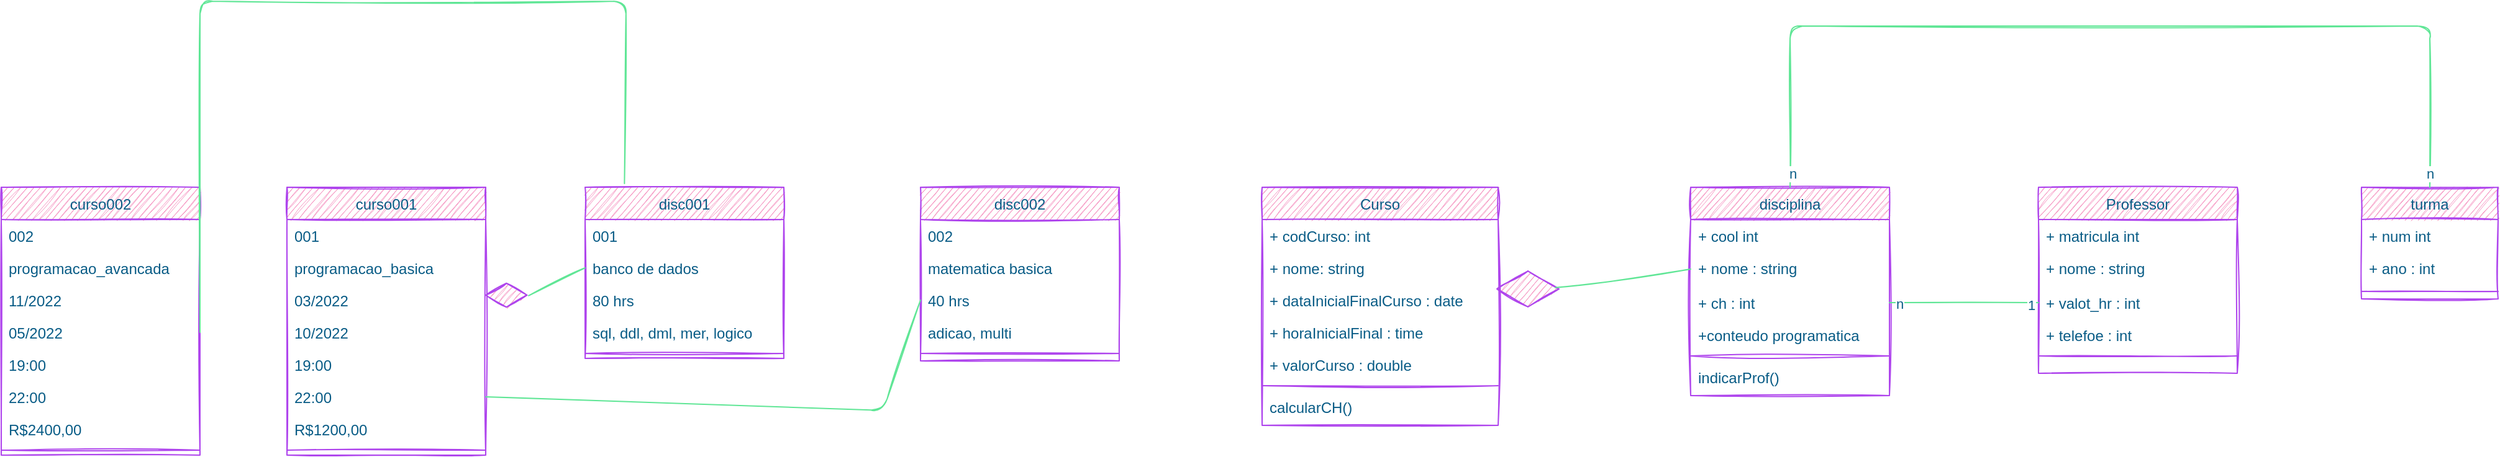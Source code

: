 <mxfile version="19.0.3" type="device"><diagram id="C5RBs43oDa-KdzZeNtuy" name="Page-1"><mxGraphModel dx="1654" dy="565" grid="1" gridSize="10" guides="1" tooltips="1" connect="1" arrows="1" fold="1" page="1" pageScale="1" pageWidth="827" pageHeight="1169" math="0" shadow="0"><root><mxCell id="WIyWlLk6GJQsqaUBKTNV-0"/><mxCell id="WIyWlLk6GJQsqaUBKTNV-1" parent="WIyWlLk6GJQsqaUBKTNV-0"/><mxCell id="zkfFHV4jXpPFQw0GAbJ--6" value="Curso" style="swimlane;fontStyle=0;align=center;verticalAlign=top;childLayout=stackLayout;horizontal=1;startSize=26;horizontalStack=0;resizeParent=1;resizeLast=0;collapsible=1;marginBottom=0;rounded=0;shadow=0;strokeWidth=1;fillColor=#F694C1;strokeColor=#AF45ED;fontColor=#095C86;sketch=1;" parent="WIyWlLk6GJQsqaUBKTNV-1" vertex="1"><mxGeometry x="225" y="660" width="190" height="192" as="geometry"><mxRectangle x="130" y="380" width="160" height="26" as="alternateBounds"/></mxGeometry></mxCell><mxCell id="zkfFHV4jXpPFQw0GAbJ--7" value="+ codCurso: int" style="text;align=left;verticalAlign=top;spacingLeft=4;spacingRight=4;overflow=hidden;rotatable=0;points=[[0,0.5],[1,0.5]];portConstraint=eastwest;fontColor=#095C86;rounded=0;sketch=1;" parent="zkfFHV4jXpPFQw0GAbJ--6" vertex="1"><mxGeometry y="26" width="190" height="26" as="geometry"/></mxCell><mxCell id="tgP8PUp_ZW1R-JqZW-4v-85" value="+ nome: string" style="text;align=left;verticalAlign=top;spacingLeft=4;spacingRight=4;overflow=hidden;rotatable=0;points=[[0,0.5],[1,0.5]];portConstraint=eastwest;fontColor=#095C86;rounded=0;sketch=1;" vertex="1" parent="zkfFHV4jXpPFQw0GAbJ--6"><mxGeometry y="52" width="190" height="26" as="geometry"/></mxCell><mxCell id="zkfFHV4jXpPFQw0GAbJ--8" value="+ dataInicialFinalCurso : date" style="text;align=left;verticalAlign=top;spacingLeft=4;spacingRight=4;overflow=hidden;rotatable=0;points=[[0,0.5],[1,0.5]];portConstraint=eastwest;rounded=0;shadow=0;html=0;fontColor=#095C86;sketch=1;" parent="zkfFHV4jXpPFQw0GAbJ--6" vertex="1"><mxGeometry y="78" width="190" height="26" as="geometry"/></mxCell><mxCell id="tgP8PUp_ZW1R-JqZW-4v-0" value="+ horaInicialFinal : time   &#10;&#10;" style="text;align=left;verticalAlign=top;spacingLeft=4;spacingRight=4;overflow=hidden;rotatable=0;points=[[0,0.5],[1,0.5]];portConstraint=eastwest;fontColor=#095C86;rounded=0;sketch=1;" vertex="1" parent="zkfFHV4jXpPFQw0GAbJ--6"><mxGeometry y="104" width="190" height="26" as="geometry"/></mxCell><mxCell id="tgP8PUp_ZW1R-JqZW-4v-8" value="+ valorCurso : double" style="text;align=left;verticalAlign=top;spacingLeft=4;spacingRight=4;overflow=hidden;rotatable=0;points=[[0,0.5],[1,0.5]];portConstraint=eastwest;fontColor=#095C86;rounded=0;sketch=1;" vertex="1" parent="zkfFHV4jXpPFQw0GAbJ--6"><mxGeometry y="130" width="190" height="26" as="geometry"/></mxCell><mxCell id="zkfFHV4jXpPFQw0GAbJ--9" value="" style="line;html=1;strokeWidth=1;align=left;verticalAlign=middle;spacingTop=-1;spacingLeft=3;spacingRight=3;rotatable=0;labelPosition=right;points=[];portConstraint=eastwest;fillColor=#F694C1;strokeColor=#AF45ED;fontColor=#095C86;rounded=0;sketch=1;" parent="zkfFHV4jXpPFQw0GAbJ--6" vertex="1"><mxGeometry y="156" width="190" height="8" as="geometry"/></mxCell><mxCell id="tgP8PUp_ZW1R-JqZW-4v-140" value="calcularCH()" style="text;align=left;verticalAlign=top;spacingLeft=4;spacingRight=4;overflow=hidden;rotatable=0;points=[[0,0.5],[1,0.5]];portConstraint=eastwest;fontColor=#095C86;rounded=0;sketch=1;" vertex="1" parent="zkfFHV4jXpPFQw0GAbJ--6"><mxGeometry y="164" width="190" height="28" as="geometry"/></mxCell><mxCell id="tgP8PUp_ZW1R-JqZW-4v-86" value="disciplina" style="swimlane;fontStyle=0;align=center;verticalAlign=top;childLayout=stackLayout;horizontal=1;startSize=26;horizontalStack=0;resizeParent=1;resizeLast=0;collapsible=1;marginBottom=0;rounded=0;shadow=0;strokeWidth=1;fillColor=#F694C1;strokeColor=#AF45ED;fontColor=#095C86;sketch=1;" vertex="1" parent="WIyWlLk6GJQsqaUBKTNV-1"><mxGeometry x="570" y="660" width="160" height="168" as="geometry"><mxRectangle x="340" y="380" width="170" height="26" as="alternateBounds"/></mxGeometry></mxCell><mxCell id="tgP8PUp_ZW1R-JqZW-4v-87" value="+ cool int" style="text;align=left;verticalAlign=top;spacingLeft=4;spacingRight=4;overflow=hidden;rotatable=0;points=[[0,0.5],[1,0.5]];portConstraint=eastwest;fontColor=#095C86;rounded=0;sketch=1;" vertex="1" parent="tgP8PUp_ZW1R-JqZW-4v-86"><mxGeometry y="26" width="160" height="26" as="geometry"/></mxCell><mxCell id="tgP8PUp_ZW1R-JqZW-4v-88" value="+ nome : string" style="text;align=left;verticalAlign=top;spacingLeft=4;spacingRight=4;overflow=hidden;rotatable=0;points=[[0,0.5],[1,0.5]];portConstraint=eastwest;fontColor=#095C86;rounded=0;sketch=1;" vertex="1" parent="tgP8PUp_ZW1R-JqZW-4v-86"><mxGeometry y="52" width="160" height="28" as="geometry"/></mxCell><mxCell id="tgP8PUp_ZW1R-JqZW-4v-89" value="+ ch : int" style="text;align=left;verticalAlign=top;spacingLeft=4;spacingRight=4;overflow=hidden;rotatable=0;points=[[0,0.5],[1,0.5]];portConstraint=eastwest;fontColor=#095C86;rounded=0;sketch=1;" vertex="1" parent="tgP8PUp_ZW1R-JqZW-4v-86"><mxGeometry y="80" width="160" height="26" as="geometry"/></mxCell><mxCell id="tgP8PUp_ZW1R-JqZW-4v-92" value="+conteudo programatica" style="text;align=left;verticalAlign=top;spacingLeft=4;spacingRight=4;overflow=hidden;rotatable=0;points=[[0,0.5],[1,0.5]];portConstraint=eastwest;fontColor=#095C86;rounded=0;sketch=1;" vertex="1" parent="tgP8PUp_ZW1R-JqZW-4v-86"><mxGeometry y="106" width="160" height="26" as="geometry"/></mxCell><mxCell id="tgP8PUp_ZW1R-JqZW-4v-90" value="" style="line;html=1;strokeWidth=1;align=left;verticalAlign=middle;spacingTop=-1;spacingLeft=3;spacingRight=3;rotatable=0;labelPosition=right;points=[];portConstraint=eastwest;fillColor=#F694C1;strokeColor=#AF45ED;fontColor=#095C86;rounded=0;sketch=1;" vertex="1" parent="tgP8PUp_ZW1R-JqZW-4v-86"><mxGeometry y="132" width="160" height="8" as="geometry"/></mxCell><mxCell id="tgP8PUp_ZW1R-JqZW-4v-139" value="indicarProf()" style="text;align=left;verticalAlign=top;spacingLeft=4;spacingRight=4;overflow=hidden;rotatable=0;points=[[0,0.5],[1,0.5]];portConstraint=eastwest;fontColor=#095C86;rounded=0;sketch=1;" vertex="1" parent="tgP8PUp_ZW1R-JqZW-4v-86"><mxGeometry y="140" width="160" height="28" as="geometry"/></mxCell><mxCell id="tgP8PUp_ZW1R-JqZW-4v-93" value="" style="html=1;whiteSpace=wrap;aspect=fixed;shape=isoRectangle;rounded=0;sketch=1;fontColor=#095C86;strokeColor=#AF45ED;fillColor=#F694C1;" vertex="1" parent="WIyWlLk6GJQsqaUBKTNV-1"><mxGeometry x="414" y="727" width="50" height="30" as="geometry"/></mxCell><mxCell id="tgP8PUp_ZW1R-JqZW-4v-94" value="" style="endArrow=none;html=1;rounded=1;sketch=1;fontColor=#095C86;strokeColor=#60E696;fillColor=#F694C1;curved=0;entryX=0;entryY=0.5;entryDx=0;entryDy=0;exitX=0.94;exitY=0.464;exitDx=0;exitDy=0;exitPerimeter=0;" edge="1" parent="WIyWlLk6GJQsqaUBKTNV-1" source="tgP8PUp_ZW1R-JqZW-4v-93" target="tgP8PUp_ZW1R-JqZW-4v-88"><mxGeometry width="50" height="50" relative="1" as="geometry"><mxPoint x="310" y="620" as="sourcePoint"/><mxPoint x="360" y="570" as="targetPoint"/></mxGeometry></mxCell><mxCell id="tgP8PUp_ZW1R-JqZW-4v-95" value="disc002" style="swimlane;fontStyle=0;align=center;verticalAlign=top;childLayout=stackLayout;horizontal=1;startSize=26;horizontalStack=0;resizeParent=1;resizeLast=0;collapsible=1;marginBottom=0;rounded=0;shadow=0;strokeWidth=1;fillColor=#F694C1;strokeColor=#AF45ED;fontColor=#095C86;sketch=1;" vertex="1" parent="WIyWlLk6GJQsqaUBKTNV-1"><mxGeometry x="-50" y="660" width="160" height="140" as="geometry"><mxRectangle x="340" y="380" width="170" height="26" as="alternateBounds"/></mxGeometry></mxCell><mxCell id="tgP8PUp_ZW1R-JqZW-4v-96" value="002" style="text;align=left;verticalAlign=top;spacingLeft=4;spacingRight=4;overflow=hidden;rotatable=0;points=[[0,0.5],[1,0.5]];portConstraint=eastwest;fontColor=#095C86;rounded=0;sketch=1;" vertex="1" parent="tgP8PUp_ZW1R-JqZW-4v-95"><mxGeometry y="26" width="160" height="26" as="geometry"/></mxCell><mxCell id="tgP8PUp_ZW1R-JqZW-4v-99" value="matematica basica" style="text;align=left;verticalAlign=top;spacingLeft=4;spacingRight=4;overflow=hidden;rotatable=0;points=[[0,0.5],[1,0.5]];portConstraint=eastwest;fontColor=#095C86;rounded=0;sketch=1;" vertex="1" parent="tgP8PUp_ZW1R-JqZW-4v-95"><mxGeometry y="52" width="160" height="26" as="geometry"/></mxCell><mxCell id="tgP8PUp_ZW1R-JqZW-4v-100" value="40 hrs" style="text;align=left;verticalAlign=top;spacingLeft=4;spacingRight=4;overflow=hidden;rotatable=0;points=[[0,0.5],[1,0.5]];portConstraint=eastwest;fontColor=#095C86;rounded=0;sketch=1;" vertex="1" parent="tgP8PUp_ZW1R-JqZW-4v-95"><mxGeometry y="78" width="160" height="26" as="geometry"/></mxCell><mxCell id="tgP8PUp_ZW1R-JqZW-4v-101" value="adicao, multi" style="text;align=left;verticalAlign=top;spacingLeft=4;spacingRight=4;overflow=hidden;rotatable=0;points=[[0,0.5],[1,0.5]];portConstraint=eastwest;fontColor=#095C86;rounded=0;sketch=1;" vertex="1" parent="tgP8PUp_ZW1R-JqZW-4v-95"><mxGeometry y="104" width="160" height="26" as="geometry"/></mxCell><mxCell id="tgP8PUp_ZW1R-JqZW-4v-97" value="" style="line;html=1;strokeWidth=1;align=left;verticalAlign=middle;spacingTop=-1;spacingLeft=3;spacingRight=3;rotatable=0;labelPosition=right;points=[];portConstraint=eastwest;fillColor=#F694C1;strokeColor=#AF45ED;fontColor=#095C86;rounded=0;sketch=1;" vertex="1" parent="tgP8PUp_ZW1R-JqZW-4v-95"><mxGeometry y="130" width="160" height="8" as="geometry"/></mxCell><mxCell id="tgP8PUp_ZW1R-JqZW-4v-102" value="disc001" style="swimlane;fontStyle=0;align=center;verticalAlign=top;childLayout=stackLayout;horizontal=1;startSize=26;horizontalStack=0;resizeParent=1;resizeLast=0;collapsible=1;marginBottom=0;rounded=0;shadow=0;strokeWidth=1;fillColor=#F694C1;strokeColor=#AF45ED;fontColor=#095C86;sketch=1;" vertex="1" parent="WIyWlLk6GJQsqaUBKTNV-1"><mxGeometry x="-320" y="660" width="160" height="138" as="geometry"><mxRectangle x="340" y="380" width="170" height="26" as="alternateBounds"/></mxGeometry></mxCell><mxCell id="tgP8PUp_ZW1R-JqZW-4v-103" value="001" style="text;align=left;verticalAlign=top;spacingLeft=4;spacingRight=4;overflow=hidden;rotatable=0;points=[[0,0.5],[1,0.5]];portConstraint=eastwest;fontColor=#095C86;rounded=0;sketch=1;" vertex="1" parent="tgP8PUp_ZW1R-JqZW-4v-102"><mxGeometry y="26" width="160" height="26" as="geometry"/></mxCell><mxCell id="tgP8PUp_ZW1R-JqZW-4v-104" value="banco de dados" style="text;align=left;verticalAlign=top;spacingLeft=4;spacingRight=4;overflow=hidden;rotatable=0;points=[[0,0.5],[1,0.5]];portConstraint=eastwest;fontColor=#095C86;rounded=0;sketch=1;" vertex="1" parent="tgP8PUp_ZW1R-JqZW-4v-102"><mxGeometry y="52" width="160" height="26" as="geometry"/></mxCell><mxCell id="tgP8PUp_ZW1R-JqZW-4v-105" value="80 hrs" style="text;align=left;verticalAlign=top;spacingLeft=4;spacingRight=4;overflow=hidden;rotatable=0;points=[[0,0.5],[1,0.5]];portConstraint=eastwest;fontColor=#095C86;rounded=0;sketch=1;" vertex="1" parent="tgP8PUp_ZW1R-JqZW-4v-102"><mxGeometry y="78" width="160" height="26" as="geometry"/></mxCell><mxCell id="tgP8PUp_ZW1R-JqZW-4v-106" value="sql, ddl, dml, mer, logico" style="text;align=left;verticalAlign=top;spacingLeft=4;spacingRight=4;overflow=hidden;rotatable=0;points=[[0,0.5],[1,0.5]];portConstraint=eastwest;fontColor=#095C86;rounded=0;sketch=1;" vertex="1" parent="tgP8PUp_ZW1R-JqZW-4v-102"><mxGeometry y="104" width="160" height="26" as="geometry"/></mxCell><mxCell id="tgP8PUp_ZW1R-JqZW-4v-107" value="" style="line;html=1;strokeWidth=1;align=left;verticalAlign=middle;spacingTop=-1;spacingLeft=3;spacingRight=3;rotatable=0;labelPosition=right;points=[];portConstraint=eastwest;fillColor=#F694C1;strokeColor=#AF45ED;fontColor=#095C86;rounded=0;sketch=1;" vertex="1" parent="tgP8PUp_ZW1R-JqZW-4v-102"><mxGeometry y="130" width="160" height="8" as="geometry"/></mxCell><mxCell id="tgP8PUp_ZW1R-JqZW-4v-110" value="curso001" style="swimlane;fontStyle=0;align=center;verticalAlign=top;childLayout=stackLayout;horizontal=1;startSize=26;horizontalStack=0;resizeParent=1;resizeLast=0;collapsible=1;marginBottom=0;rounded=0;shadow=0;strokeWidth=1;fillColor=#F694C1;strokeColor=#AF45ED;fontColor=#095C86;sketch=1;" vertex="1" parent="WIyWlLk6GJQsqaUBKTNV-1"><mxGeometry x="-560" y="660" width="160" height="216" as="geometry"><mxRectangle x="340" y="380" width="170" height="26" as="alternateBounds"/></mxGeometry></mxCell><mxCell id="tgP8PUp_ZW1R-JqZW-4v-111" value="001" style="text;align=left;verticalAlign=top;spacingLeft=4;spacingRight=4;overflow=hidden;rotatable=0;points=[[0,0.5],[1,0.5]];portConstraint=eastwest;fontColor=#095C86;rounded=0;sketch=1;" vertex="1" parent="tgP8PUp_ZW1R-JqZW-4v-110"><mxGeometry y="26" width="160" height="26" as="geometry"/></mxCell><mxCell id="tgP8PUp_ZW1R-JqZW-4v-112" value="programacao_basica" style="text;align=left;verticalAlign=top;spacingLeft=4;spacingRight=4;overflow=hidden;rotatable=0;points=[[0,0.5],[1,0.5]];portConstraint=eastwest;fontColor=#095C86;rounded=0;sketch=1;" vertex="1" parent="tgP8PUp_ZW1R-JqZW-4v-110"><mxGeometry y="52" width="160" height="26" as="geometry"/></mxCell><mxCell id="tgP8PUp_ZW1R-JqZW-4v-113" value="03/2022" style="text;align=left;verticalAlign=top;spacingLeft=4;spacingRight=4;overflow=hidden;rotatable=0;points=[[0,0.5],[1,0.5]];portConstraint=eastwest;fontColor=#095C86;rounded=0;sketch=1;" vertex="1" parent="tgP8PUp_ZW1R-JqZW-4v-110"><mxGeometry y="78" width="160" height="26" as="geometry"/></mxCell><mxCell id="tgP8PUp_ZW1R-JqZW-4v-116" value="10/2022" style="text;align=left;verticalAlign=top;spacingLeft=4;spacingRight=4;overflow=hidden;rotatable=0;points=[[0,0.5],[1,0.5]];portConstraint=eastwest;fontColor=#095C86;rounded=0;sketch=1;" vertex="1" parent="tgP8PUp_ZW1R-JqZW-4v-110"><mxGeometry y="104" width="160" height="26" as="geometry"/></mxCell><mxCell id="tgP8PUp_ZW1R-JqZW-4v-118" value="19:00" style="text;align=left;verticalAlign=top;spacingLeft=4;spacingRight=4;overflow=hidden;rotatable=0;points=[[0,0.5],[1,0.5]];portConstraint=eastwest;fontColor=#095C86;rounded=0;sketch=1;" vertex="1" parent="tgP8PUp_ZW1R-JqZW-4v-110"><mxGeometry y="130" width="160" height="26" as="geometry"/></mxCell><mxCell id="tgP8PUp_ZW1R-JqZW-4v-119" value="22:00" style="text;align=left;verticalAlign=top;spacingLeft=4;spacingRight=4;overflow=hidden;rotatable=0;points=[[0,0.5],[1,0.5]];portConstraint=eastwest;fontColor=#095C86;rounded=0;sketch=1;" vertex="1" parent="tgP8PUp_ZW1R-JqZW-4v-110"><mxGeometry y="156" width="160" height="26" as="geometry"/></mxCell><mxCell id="tgP8PUp_ZW1R-JqZW-4v-117" value="R$1200,00" style="text;align=left;verticalAlign=top;spacingLeft=4;spacingRight=4;overflow=hidden;rotatable=0;points=[[0,0.5],[1,0.5]];portConstraint=eastwest;fontColor=#095C86;rounded=0;sketch=1;" vertex="1" parent="tgP8PUp_ZW1R-JqZW-4v-110"><mxGeometry y="182" width="160" height="26" as="geometry"/></mxCell><mxCell id="tgP8PUp_ZW1R-JqZW-4v-115" value="" style="line;html=1;strokeWidth=1;align=left;verticalAlign=middle;spacingTop=-1;spacingLeft=3;spacingRight=3;rotatable=0;labelPosition=right;points=[];portConstraint=eastwest;fillColor=#F694C1;strokeColor=#AF45ED;fontColor=#095C86;rounded=0;sketch=1;" vertex="1" parent="tgP8PUp_ZW1R-JqZW-4v-110"><mxGeometry y="208" width="160" height="8" as="geometry"/></mxCell><mxCell id="tgP8PUp_ZW1R-JqZW-4v-120" value="curso002" style="swimlane;fontStyle=0;align=center;verticalAlign=top;childLayout=stackLayout;horizontal=1;startSize=26;horizontalStack=0;resizeParent=1;resizeLast=0;collapsible=1;marginBottom=0;rounded=0;shadow=0;strokeWidth=1;fillColor=#F694C1;strokeColor=#AF45ED;fontColor=#095C86;sketch=1;" vertex="1" parent="WIyWlLk6GJQsqaUBKTNV-1"><mxGeometry x="-790" y="660" width="160" height="216" as="geometry"><mxRectangle x="340" y="380" width="170" height="26" as="alternateBounds"/></mxGeometry></mxCell><mxCell id="tgP8PUp_ZW1R-JqZW-4v-121" value="002" style="text;align=left;verticalAlign=top;spacingLeft=4;spacingRight=4;overflow=hidden;rotatable=0;points=[[0,0.5],[1,0.5]];portConstraint=eastwest;fontColor=#095C86;rounded=0;sketch=1;" vertex="1" parent="tgP8PUp_ZW1R-JqZW-4v-120"><mxGeometry y="26" width="160" height="26" as="geometry"/></mxCell><mxCell id="tgP8PUp_ZW1R-JqZW-4v-122" value="programacao_avancada" style="text;align=left;verticalAlign=top;spacingLeft=4;spacingRight=4;overflow=hidden;rotatable=0;points=[[0,0.5],[1,0.5]];portConstraint=eastwest;fontColor=#095C86;rounded=0;sketch=1;" vertex="1" parent="tgP8PUp_ZW1R-JqZW-4v-120"><mxGeometry y="52" width="160" height="26" as="geometry"/></mxCell><mxCell id="tgP8PUp_ZW1R-JqZW-4v-123" value="11/2022" style="text;align=left;verticalAlign=top;spacingLeft=4;spacingRight=4;overflow=hidden;rotatable=0;points=[[0,0.5],[1,0.5]];portConstraint=eastwest;fontColor=#095C86;rounded=0;sketch=1;" vertex="1" parent="tgP8PUp_ZW1R-JqZW-4v-120"><mxGeometry y="78" width="160" height="26" as="geometry"/></mxCell><mxCell id="tgP8PUp_ZW1R-JqZW-4v-124" value="05/2022" style="text;align=left;verticalAlign=top;spacingLeft=4;spacingRight=4;overflow=hidden;rotatable=0;points=[[0,0.5],[1,0.5]];portConstraint=eastwest;fontColor=#095C86;rounded=0;sketch=1;" vertex="1" parent="tgP8PUp_ZW1R-JqZW-4v-120"><mxGeometry y="104" width="160" height="26" as="geometry"/></mxCell><mxCell id="tgP8PUp_ZW1R-JqZW-4v-125" value="19:00" style="text;align=left;verticalAlign=top;spacingLeft=4;spacingRight=4;overflow=hidden;rotatable=0;points=[[0,0.5],[1,0.5]];portConstraint=eastwest;fontColor=#095C86;rounded=0;sketch=1;" vertex="1" parent="tgP8PUp_ZW1R-JqZW-4v-120"><mxGeometry y="130" width="160" height="26" as="geometry"/></mxCell><mxCell id="tgP8PUp_ZW1R-JqZW-4v-126" value="22:00" style="text;align=left;verticalAlign=top;spacingLeft=4;spacingRight=4;overflow=hidden;rotatable=0;points=[[0,0.5],[1,0.5]];portConstraint=eastwest;fontColor=#095C86;rounded=0;sketch=1;" vertex="1" parent="tgP8PUp_ZW1R-JqZW-4v-120"><mxGeometry y="156" width="160" height="26" as="geometry"/></mxCell><mxCell id="tgP8PUp_ZW1R-JqZW-4v-127" value="R$2400,00" style="text;align=left;verticalAlign=top;spacingLeft=4;spacingRight=4;overflow=hidden;rotatable=0;points=[[0,0.5],[1,0.5]];portConstraint=eastwest;fontColor=#095C86;rounded=0;sketch=1;" vertex="1" parent="tgP8PUp_ZW1R-JqZW-4v-120"><mxGeometry y="182" width="160" height="26" as="geometry"/></mxCell><mxCell id="tgP8PUp_ZW1R-JqZW-4v-128" value="" style="line;html=1;strokeWidth=1;align=left;verticalAlign=middle;spacingTop=-1;spacingLeft=3;spacingRight=3;rotatable=0;labelPosition=right;points=[];portConstraint=eastwest;fillColor=#F694C1;strokeColor=#AF45ED;fontColor=#095C86;rounded=0;sketch=1;" vertex="1" parent="tgP8PUp_ZW1R-JqZW-4v-120"><mxGeometry y="208" width="160" height="8" as="geometry"/></mxCell><mxCell id="tgP8PUp_ZW1R-JqZW-4v-129" value="" style="endArrow=none;html=1;rounded=1;sketch=1;fontColor=#095C86;strokeColor=#60E696;fillColor=#F694C1;curved=0;exitX=1;exitY=0.5;exitDx=0;exitDy=0;entryX=0.198;entryY=-0.022;entryDx=0;entryDy=0;entryPerimeter=0;" edge="1" parent="WIyWlLk6GJQsqaUBKTNV-1" source="tgP8PUp_ZW1R-JqZW-4v-124" target="tgP8PUp_ZW1R-JqZW-4v-102"><mxGeometry width="50" height="50" relative="1" as="geometry"><mxPoint x="-600" y="780" as="sourcePoint"/><mxPoint x="-550" y="730" as="targetPoint"/><Array as="points"><mxPoint x="-630" y="510"/><mxPoint x="-287" y="510"/></Array></mxGeometry></mxCell><mxCell id="tgP8PUp_ZW1R-JqZW-4v-130" value="" style="html=1;whiteSpace=wrap;aspect=fixed;shape=isoRectangle;rounded=0;sketch=1;fontColor=#095C86;strokeColor=#AF45ED;fillColor=#F694C1;" vertex="1" parent="WIyWlLk6GJQsqaUBKTNV-1"><mxGeometry x="-400" y="737" width="33.33" height="20" as="geometry"/></mxCell><mxCell id="tgP8PUp_ZW1R-JqZW-4v-131" value="" style="endArrow=none;html=1;rounded=1;sketch=1;fontColor=#095C86;strokeColor=#60E696;fillColor=#F694C1;curved=0;exitX=1.037;exitY=0.519;exitDx=0;exitDy=0;exitPerimeter=0;entryX=0;entryY=0.5;entryDx=0;entryDy=0;" edge="1" parent="WIyWlLk6GJQsqaUBKTNV-1" source="tgP8PUp_ZW1R-JqZW-4v-130" target="tgP8PUp_ZW1R-JqZW-4v-104"><mxGeometry width="50" height="50" relative="1" as="geometry"><mxPoint x="-360" y="670" as="sourcePoint"/><mxPoint x="-310" y="620" as="targetPoint"/></mxGeometry></mxCell><mxCell id="tgP8PUp_ZW1R-JqZW-4v-132" value="" style="endArrow=none;html=1;rounded=1;sketch=1;fontColor=#095C86;strokeColor=#60E696;fillColor=#F694C1;curved=0;exitX=1;exitY=0.5;exitDx=0;exitDy=0;entryX=0;entryY=0.5;entryDx=0;entryDy=0;" edge="1" parent="WIyWlLk6GJQsqaUBKTNV-1" source="tgP8PUp_ZW1R-JqZW-4v-119" target="tgP8PUp_ZW1R-JqZW-4v-100"><mxGeometry width="50" height="50" relative="1" as="geometry"><mxPoint x="-360" y="670" as="sourcePoint"/><mxPoint x="-310" y="620" as="targetPoint"/><Array as="points"><mxPoint x="-80" y="840"/></Array></mxGeometry></mxCell><mxCell id="tgP8PUp_ZW1R-JqZW-4v-141" value="Professor" style="swimlane;fontStyle=0;align=center;verticalAlign=top;childLayout=stackLayout;horizontal=1;startSize=26;horizontalStack=0;resizeParent=1;resizeLast=0;collapsible=1;marginBottom=0;rounded=0;shadow=0;strokeWidth=1;fillColor=#F694C1;strokeColor=#AF45ED;fontColor=#095C86;sketch=1;" vertex="1" parent="WIyWlLk6GJQsqaUBKTNV-1"><mxGeometry x="850" y="660" width="160" height="150" as="geometry"><mxRectangle x="340" y="380" width="170" height="26" as="alternateBounds"/></mxGeometry></mxCell><mxCell id="tgP8PUp_ZW1R-JqZW-4v-142" value="+ matricula int" style="text;align=left;verticalAlign=top;spacingLeft=4;spacingRight=4;overflow=hidden;rotatable=0;points=[[0,0.5],[1,0.5]];portConstraint=eastwest;fontColor=#095C86;rounded=0;sketch=1;" vertex="1" parent="tgP8PUp_ZW1R-JqZW-4v-141"><mxGeometry y="26" width="160" height="26" as="geometry"/></mxCell><mxCell id="tgP8PUp_ZW1R-JqZW-4v-143" value="+ nome : string" style="text;align=left;verticalAlign=top;spacingLeft=4;spacingRight=4;overflow=hidden;rotatable=0;points=[[0,0.5],[1,0.5]];portConstraint=eastwest;fontColor=#095C86;rounded=0;sketch=1;" vertex="1" parent="tgP8PUp_ZW1R-JqZW-4v-141"><mxGeometry y="52" width="160" height="28" as="geometry"/></mxCell><mxCell id="tgP8PUp_ZW1R-JqZW-4v-144" value="+ valot_hr : int" style="text;align=left;verticalAlign=top;spacingLeft=4;spacingRight=4;overflow=hidden;rotatable=0;points=[[0,0.5],[1,0.5]];portConstraint=eastwest;fontColor=#095C86;rounded=0;sketch=1;" vertex="1" parent="tgP8PUp_ZW1R-JqZW-4v-141"><mxGeometry y="80" width="160" height="26" as="geometry"/></mxCell><mxCell id="tgP8PUp_ZW1R-JqZW-4v-145" value="+ telefoe : int" style="text;align=left;verticalAlign=top;spacingLeft=4;spacingRight=4;overflow=hidden;rotatable=0;points=[[0,0.5],[1,0.5]];portConstraint=eastwest;fontColor=#095C86;rounded=0;sketch=1;" vertex="1" parent="tgP8PUp_ZW1R-JqZW-4v-141"><mxGeometry y="106" width="160" height="26" as="geometry"/></mxCell><mxCell id="tgP8PUp_ZW1R-JqZW-4v-146" value="" style="line;html=1;strokeWidth=1;align=left;verticalAlign=middle;spacingTop=-1;spacingLeft=3;spacingRight=3;rotatable=0;labelPosition=right;points=[];portConstraint=eastwest;fillColor=#F694C1;strokeColor=#AF45ED;fontColor=#095C86;rounded=0;sketch=1;" vertex="1" parent="tgP8PUp_ZW1R-JqZW-4v-141"><mxGeometry y="132" width="160" height="8" as="geometry"/></mxCell><mxCell id="tgP8PUp_ZW1R-JqZW-4v-148" value="" style="endArrow=none;html=1;rounded=1;sketch=1;fontColor=#095C86;strokeColor=#60E696;fillColor=#F694C1;curved=0;entryX=0;entryY=0.5;entryDx=0;entryDy=0;exitX=1;exitY=0.5;exitDx=0;exitDy=0;" edge="1" parent="WIyWlLk6GJQsqaUBKTNV-1" source="tgP8PUp_ZW1R-JqZW-4v-89" target="tgP8PUp_ZW1R-JqZW-4v-144"><mxGeometry width="50" height="50" relative="1" as="geometry"><mxPoint x="600" y="670" as="sourcePoint"/><mxPoint x="650" y="620" as="targetPoint"/></mxGeometry></mxCell><mxCell id="tgP8PUp_ZW1R-JqZW-4v-149" value="n" style="edgeLabel;html=1;align=center;verticalAlign=middle;resizable=0;points=[];fontColor=#095C86;" vertex="1" connectable="0" parent="tgP8PUp_ZW1R-JqZW-4v-148"><mxGeometry x="-0.869" y="-1" relative="1" as="geometry"><mxPoint as="offset"/></mxGeometry></mxCell><mxCell id="tgP8PUp_ZW1R-JqZW-4v-150" value="1" style="edgeLabel;html=1;align=center;verticalAlign=middle;resizable=0;points=[];fontColor=#095C86;" vertex="1" connectable="0" parent="tgP8PUp_ZW1R-JqZW-4v-148"><mxGeometry x="0.89" y="-2" relative="1" as="geometry"><mxPoint as="offset"/></mxGeometry></mxCell><mxCell id="tgP8PUp_ZW1R-JqZW-4v-151" value="turma" style="swimlane;fontStyle=0;align=center;verticalAlign=top;childLayout=stackLayout;horizontal=1;startSize=26;horizontalStack=0;resizeParent=1;resizeLast=0;collapsible=1;marginBottom=0;rounded=0;shadow=0;strokeWidth=1;fillColor=#F694C1;strokeColor=#AF45ED;fontColor=#095C86;sketch=1;" vertex="1" parent="WIyWlLk6GJQsqaUBKTNV-1"><mxGeometry x="1110" y="660" width="110" height="90" as="geometry"><mxRectangle x="340" y="380" width="170" height="26" as="alternateBounds"/></mxGeometry></mxCell><mxCell id="tgP8PUp_ZW1R-JqZW-4v-152" value="+ num int" style="text;align=left;verticalAlign=top;spacingLeft=4;spacingRight=4;overflow=hidden;rotatable=0;points=[[0,0.5],[1,0.5]];portConstraint=eastwest;fontColor=#095C86;rounded=0;sketch=1;" vertex="1" parent="tgP8PUp_ZW1R-JqZW-4v-151"><mxGeometry y="26" width="110" height="26" as="geometry"/></mxCell><mxCell id="tgP8PUp_ZW1R-JqZW-4v-153" value="+ ano : int" style="text;align=left;verticalAlign=top;spacingLeft=4;spacingRight=4;overflow=hidden;rotatable=0;points=[[0,0.5],[1,0.5]];portConstraint=eastwest;fontColor=#095C86;rounded=0;sketch=1;" vertex="1" parent="tgP8PUp_ZW1R-JqZW-4v-151"><mxGeometry y="52" width="110" height="28" as="geometry"/></mxCell><mxCell id="tgP8PUp_ZW1R-JqZW-4v-156" value="" style="line;html=1;strokeWidth=1;align=left;verticalAlign=middle;spacingTop=-1;spacingLeft=3;spacingRight=3;rotatable=0;labelPosition=right;points=[];portConstraint=eastwest;fillColor=#F694C1;strokeColor=#AF45ED;fontColor=#095C86;rounded=0;sketch=1;" vertex="1" parent="tgP8PUp_ZW1R-JqZW-4v-151"><mxGeometry y="80" width="110" height="8" as="geometry"/></mxCell><mxCell id="tgP8PUp_ZW1R-JqZW-4v-157" value="" style="endArrow=none;html=1;rounded=1;sketch=1;fontColor=#095C86;strokeColor=#60E696;fillColor=#F694C1;curved=0;exitX=0.5;exitY=0;exitDx=0;exitDy=0;entryX=0.5;entryY=0;entryDx=0;entryDy=0;" edge="1" parent="WIyWlLk6GJQsqaUBKTNV-1" source="tgP8PUp_ZW1R-JqZW-4v-151" target="tgP8PUp_ZW1R-JqZW-4v-86"><mxGeometry width="50" height="50" relative="1" as="geometry"><mxPoint x="920" y="640" as="sourcePoint"/><mxPoint x="970" y="590" as="targetPoint"/><Array as="points"><mxPoint x="1165" y="530"/><mxPoint x="650" y="530"/></Array></mxGeometry></mxCell><mxCell id="tgP8PUp_ZW1R-JqZW-4v-158" value="n" style="edgeLabel;html=1;align=center;verticalAlign=middle;resizable=0;points=[];fontColor=#095C86;" vertex="1" connectable="0" parent="tgP8PUp_ZW1R-JqZW-4v-157"><mxGeometry x="-0.97" relative="1" as="geometry"><mxPoint as="offset"/></mxGeometry></mxCell><mxCell id="tgP8PUp_ZW1R-JqZW-4v-159" value="n" style="edgeLabel;html=1;align=center;verticalAlign=middle;resizable=0;points=[];fontColor=#095C86;" vertex="1" connectable="0" parent="tgP8PUp_ZW1R-JqZW-4v-157"><mxGeometry x="0.972" y="2" relative="1" as="geometry"><mxPoint as="offset"/></mxGeometry></mxCell></root></mxGraphModel></diagram></mxfile>